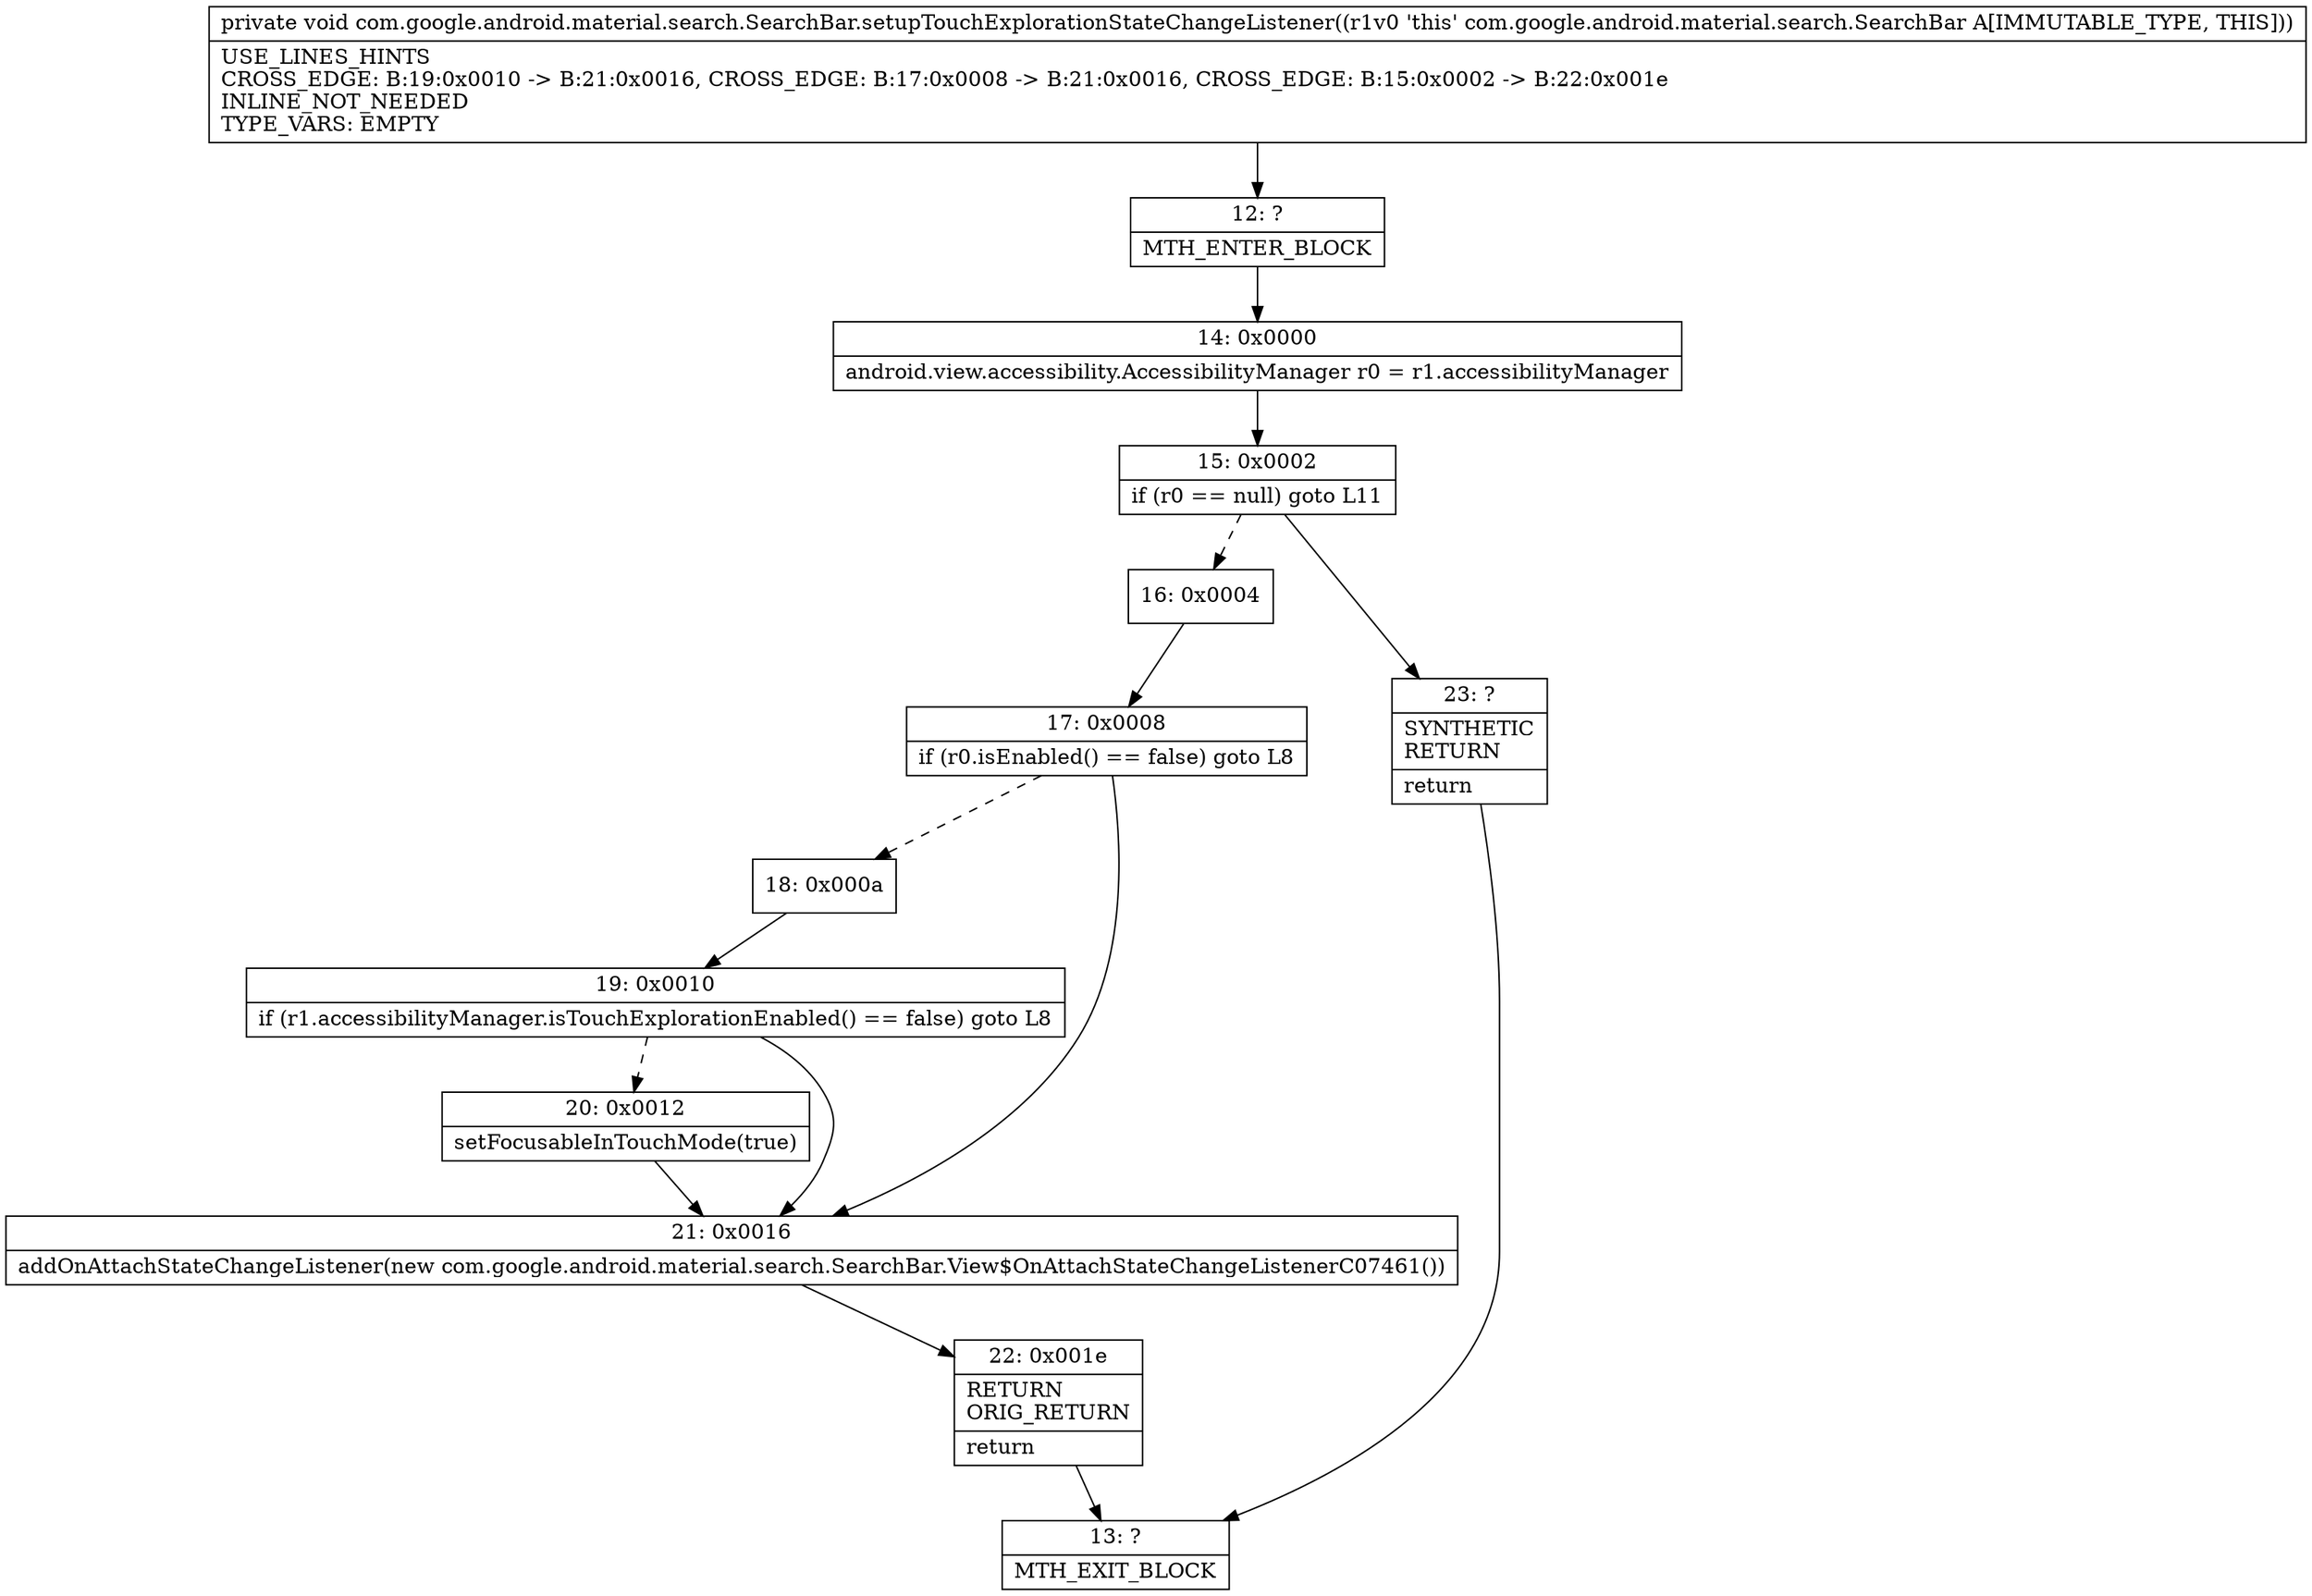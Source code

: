 digraph "CFG forcom.google.android.material.search.SearchBar.setupTouchExplorationStateChangeListener()V" {
Node_12 [shape=record,label="{12\:\ ?|MTH_ENTER_BLOCK\l}"];
Node_14 [shape=record,label="{14\:\ 0x0000|android.view.accessibility.AccessibilityManager r0 = r1.accessibilityManager\l}"];
Node_15 [shape=record,label="{15\:\ 0x0002|if (r0 == null) goto L11\l}"];
Node_16 [shape=record,label="{16\:\ 0x0004}"];
Node_17 [shape=record,label="{17\:\ 0x0008|if (r0.isEnabled() == false) goto L8\l}"];
Node_18 [shape=record,label="{18\:\ 0x000a}"];
Node_19 [shape=record,label="{19\:\ 0x0010|if (r1.accessibilityManager.isTouchExplorationEnabled() == false) goto L8\l}"];
Node_20 [shape=record,label="{20\:\ 0x0012|setFocusableInTouchMode(true)\l}"];
Node_21 [shape=record,label="{21\:\ 0x0016|addOnAttachStateChangeListener(new com.google.android.material.search.SearchBar.View$OnAttachStateChangeListenerC07461())\l}"];
Node_22 [shape=record,label="{22\:\ 0x001e|RETURN\lORIG_RETURN\l|return\l}"];
Node_13 [shape=record,label="{13\:\ ?|MTH_EXIT_BLOCK\l}"];
Node_23 [shape=record,label="{23\:\ ?|SYNTHETIC\lRETURN\l|return\l}"];
MethodNode[shape=record,label="{private void com.google.android.material.search.SearchBar.setupTouchExplorationStateChangeListener((r1v0 'this' com.google.android.material.search.SearchBar A[IMMUTABLE_TYPE, THIS]))  | USE_LINES_HINTS\lCROSS_EDGE: B:19:0x0010 \-\> B:21:0x0016, CROSS_EDGE: B:17:0x0008 \-\> B:21:0x0016, CROSS_EDGE: B:15:0x0002 \-\> B:22:0x001e\lINLINE_NOT_NEEDED\lTYPE_VARS: EMPTY\l}"];
MethodNode -> Node_12;Node_12 -> Node_14;
Node_14 -> Node_15;
Node_15 -> Node_16[style=dashed];
Node_15 -> Node_23;
Node_16 -> Node_17;
Node_17 -> Node_18[style=dashed];
Node_17 -> Node_21;
Node_18 -> Node_19;
Node_19 -> Node_20[style=dashed];
Node_19 -> Node_21;
Node_20 -> Node_21;
Node_21 -> Node_22;
Node_22 -> Node_13;
Node_23 -> Node_13;
}

